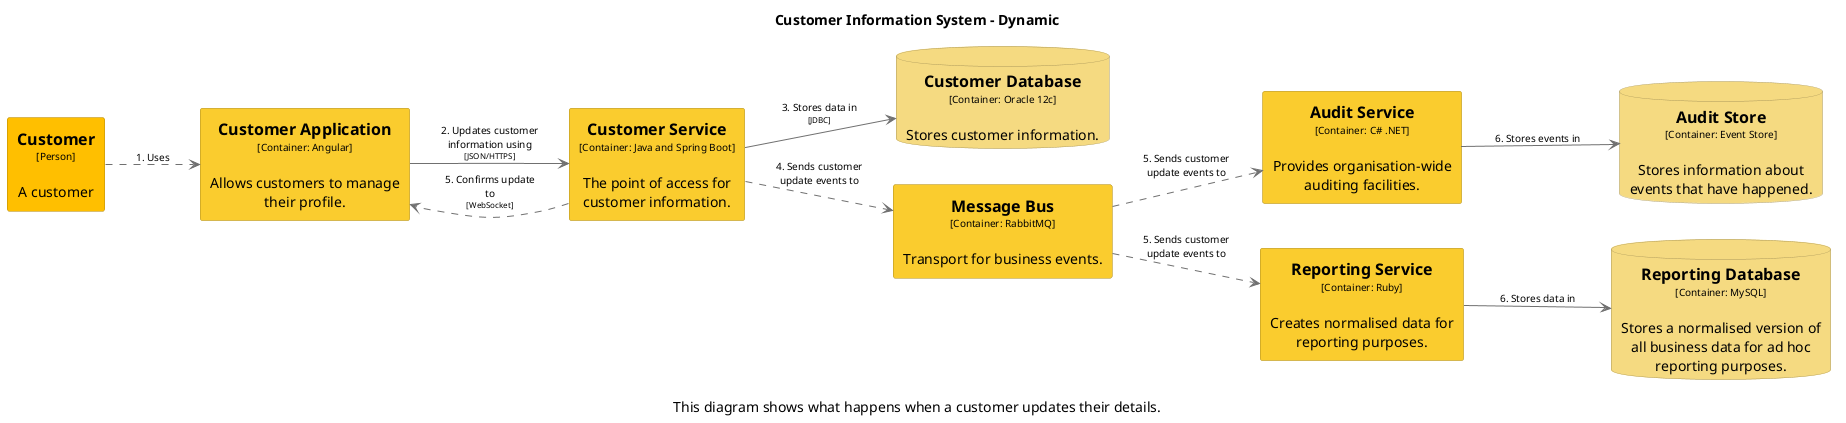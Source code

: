 @startuml(id=CustomerUpdateEvent)
title Customer Information System - Dynamic
caption This diagram shows what happens when a customer updates their details.

skinparam {
  shadowing false
  arrowFontSize 10
  defaultTextAlignment center
  wrapWidth 200
  maxMessageSize 100
}
hide stereotype
skinparam rectangle<<2>> {
  BackgroundColor #ffbf00
  FontColor #000000
  BorderColor #B28500
}
skinparam rectangle<<3>> {
  BackgroundColor #facc2e
  FontColor #000000
  BorderColor #AF8E20
}
skinparam rectangle<<4>> {
  BackgroundColor #facc2e
  FontColor #000000
  BorderColor #AF8E20
}
skinparam database<<5>> {
  BackgroundColor #f5da81
  FontColor #000000
  BorderColor #AB985A
}
skinparam rectangle<<6>> {
  BackgroundColor #facc2e
  FontColor #000000
  BorderColor #AF8E20
}
skinparam database<<7>> {
  BackgroundColor #f5da81
  FontColor #000000
  BorderColor #AB985A
}
skinparam rectangle<<8>> {
  BackgroundColor #facc2e
  FontColor #000000
  BorderColor #AF8E20
}
skinparam database<<9>> {
  BackgroundColor #f5da81
  FontColor #000000
  BorderColor #AB985A
}
skinparam rectangle<<10>> {
  BackgroundColor #facc2e
  FontColor #000000
  BorderColor #AF8E20
}
left to right direction

rectangle "==Customer\n<size:10>[Person]</size>\n\nA customer" <<2>> as 2
rectangle "==Customer Application\n<size:10>[Container: Angular]</size>\n\nAllows customers to manage their profile." <<3>> as 3
rectangle "==Customer Service\n<size:10>[Container: Java and Spring Boot]</size>\n\nThe point of access for customer information." <<4>> as 4
database "==Customer Database\n<size:10>[Container: Oracle 12c]</size>\n\nStores customer information." <<5>> as 5
rectangle "==Message Bus\n<size:10>[Container: RabbitMQ]</size>\n\nTransport for business events." <<10>> as 10
rectangle "==Audit Service\n<size:10>[Container: C# .NET]</size>\n\nProvides organisation-wide auditing facilities." <<8>> as 8
rectangle "==Reporting Service\n<size:10>[Container: Ruby]</size>\n\nCreates normalised data for reporting purposes." <<6>> as 6
database "==Audit Store\n<size:10>[Container: Event Store]</size>\n\nStores information about events that have happened." <<9>> as 9
database "==Reporting Database\n<size:10>[Container: MySQL]</size>\n\nStores a normalised version of all business data for ad hoc reporting purposes." <<7>> as 7
2 .[#707070].> 3 : "1. Uses"
3 -[#707070]-> 4 : "2. Updates customer information using\n<size:8>[JSON/HTTPS]</size>"
4 -[#707070]-> 5 : "3. Stores data in\n<size:8>[JDBC]</size>"
4 .[#707070].> 10 : "4. Sends customer update events to"
4 .[#707070].> 3 : "5. Confirms update to\n<size:8>[WebSocket]</size>"
10 .[#707070].> 8 : "5. Sends customer update events to"
10 .[#707070].> 6 : "5. Sends customer update events to"
8 -[#707070]-> 9 : "6. Stores events in"
6 -[#707070]-> 7 : "6. Stores data in"
@enduml